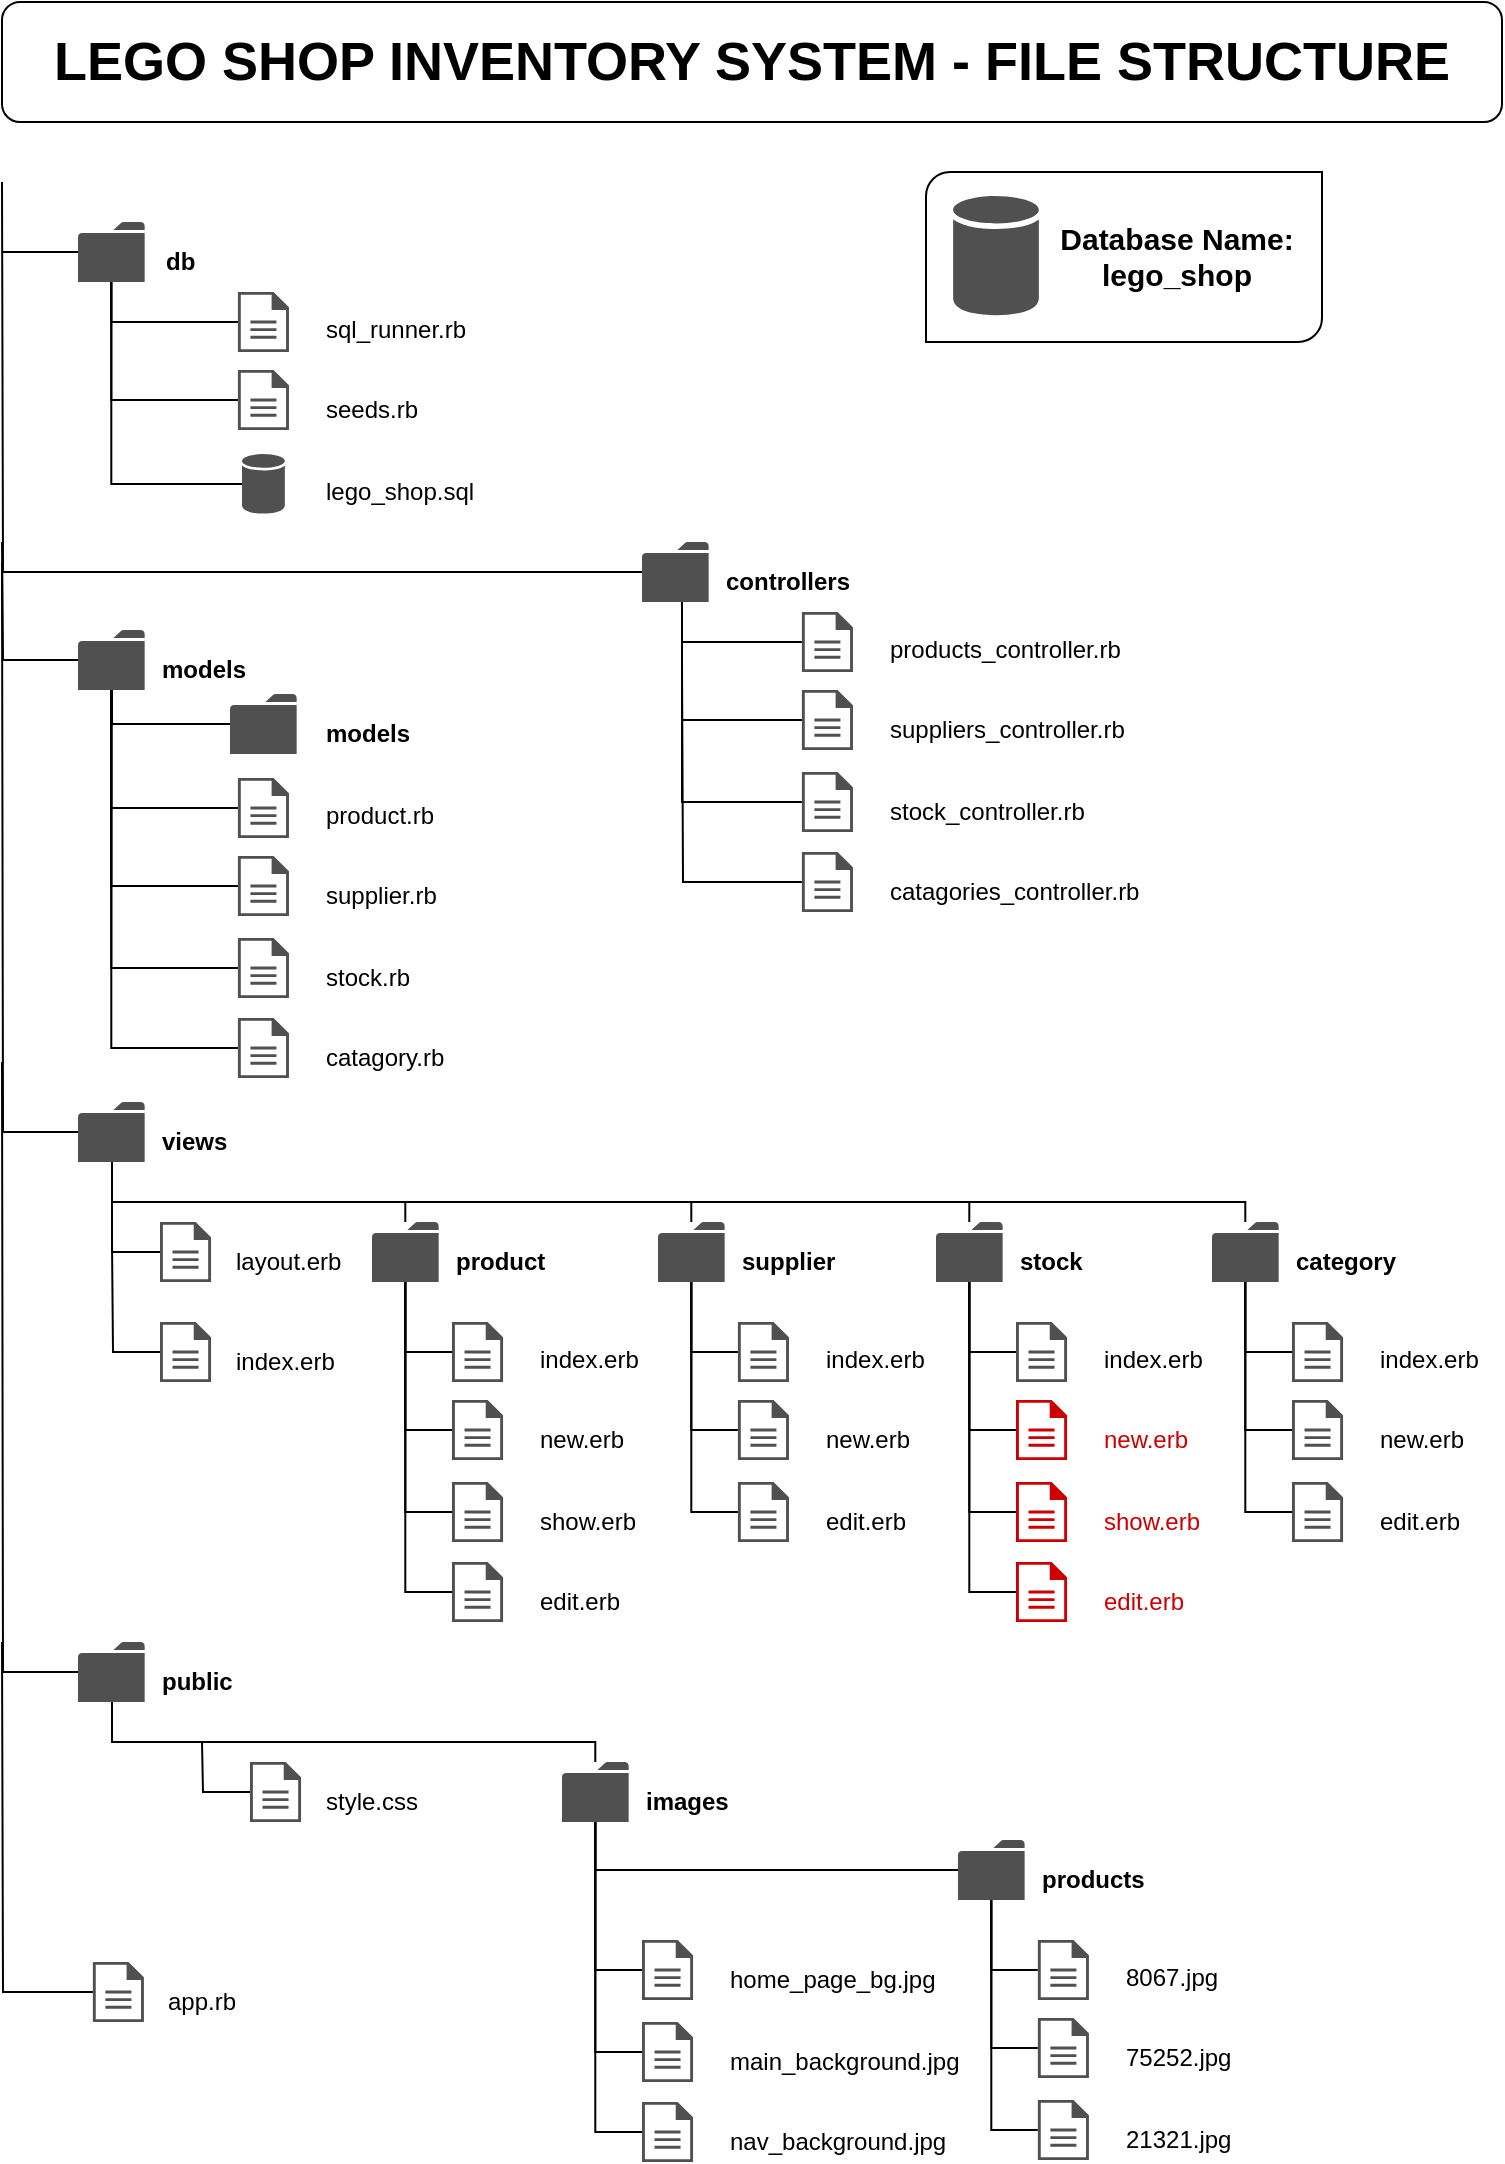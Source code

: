 <mxfile version="12.6.5" type="device"><diagram id="v8rBNVjmopXfBYbIV4TP" name="Page-1"><mxGraphModel dx="1455" dy="1115" grid="0" gridSize="10" guides="1" tooltips="1" connect="1" arrows="1" fold="1" page="1" pageScale="1" pageWidth="827" pageHeight="1169" math="0" shadow="0"><root><mxCell id="0"/><mxCell id="1" parent="0"/><mxCell id="3R7AHoxihgXOmaUus90_-4" value="" style="verticalLabelPosition=bottom;verticalAlign=top;html=1;shape=mxgraph.basic.diag_round_rect;dx=6;" parent="1" vertex="1"><mxGeometry x="502" y="125" width="198" height="85" as="geometry"/></mxCell><mxCell id="S5vk8qVzq4XI25cIZCju-1" value="&lt;b&gt;&lt;font style=&quot;font-size: 27px&quot;&gt;LEGO SHOP INVENTORY SYSTEM - FILE STRUCTURE&lt;/font&gt;&lt;/b&gt;" style="rounded=1;whiteSpace=wrap;html=1;" parent="1" vertex="1"><mxGeometry x="40" y="40" width="750" height="60" as="geometry"/></mxCell><mxCell id="S5vk8qVzq4XI25cIZCju-49" style="edgeStyle=orthogonalEdgeStyle;rounded=0;orthogonalLoop=1;jettySize=auto;html=1;startArrow=none;startFill=0;fontSize=12;endArrow=none;endFill=0;" parent="1" source="S5vk8qVzq4XI25cIZCju-4" edge="1"><mxGeometry relative="1" as="geometry"><mxPoint x="40" y="165" as="targetPoint"/></mxGeometry></mxCell><mxCell id="S5vk8qVzq4XI25cIZCju-4" value="" style="pointerEvents=1;shadow=0;dashed=0;html=1;strokeColor=none;fillColor=#505050;labelPosition=center;verticalLabelPosition=bottom;verticalAlign=top;outlineConnect=0;align=center;shape=mxgraph.office.concepts.folder;" parent="1" vertex="1"><mxGeometry x="78" y="150" width="33.33" height="30" as="geometry"/></mxCell><mxCell id="S5vk8qVzq4XI25cIZCju-51" style="edgeStyle=orthogonalEdgeStyle;rounded=0;orthogonalLoop=1;jettySize=auto;html=1;startArrow=none;startFill=0;endArrow=none;endFill=0;strokeColor=#000000;fontSize=12;" parent="1" source="S5vk8qVzq4XI25cIZCju-5" target="S5vk8qVzq4XI25cIZCju-4" edge="1"><mxGeometry relative="1" as="geometry"/></mxCell><mxCell id="S5vk8qVzq4XI25cIZCju-5" value="" style="pointerEvents=1;shadow=0;dashed=0;html=1;strokeColor=none;fillColor=#505050;labelPosition=center;verticalLabelPosition=bottom;verticalAlign=top;outlineConnect=0;align=center;shape=mxgraph.office.concepts.document;" parent="1" vertex="1"><mxGeometry x="157.95" y="185" width="25.53" height="30" as="geometry"/></mxCell><mxCell id="S5vk8qVzq4XI25cIZCju-53" style="edgeStyle=orthogonalEdgeStyle;rounded=0;orthogonalLoop=1;jettySize=auto;html=1;startArrow=none;startFill=0;endArrow=none;endFill=0;strokeColor=#000000;fontSize=12;" parent="1" source="S5vk8qVzq4XI25cIZCju-7" target="S5vk8qVzq4XI25cIZCju-4" edge="1"><mxGeometry relative="1" as="geometry"/></mxCell><mxCell id="S5vk8qVzq4XI25cIZCju-7" value="" style="shadow=0;dashed=0;html=1;strokeColor=none;fillColor=#505050;labelPosition=center;verticalLabelPosition=bottom;verticalAlign=top;outlineConnect=0;align=center;shape=mxgraph.office.databases.database;" parent="1" vertex="1"><mxGeometry x="160" y="266" width="21.43" height="30" as="geometry"/></mxCell><mxCell id="S5vk8qVzq4XI25cIZCju-10" value="&lt;font style=&quot;font-size: 12px;&quot;&gt;sql_runner.rb&lt;br style=&quot;font-size: 12px;&quot;&gt;&lt;/font&gt;" style="text;html=1;resizable=0;autosize=1;align=left;verticalAlign=middle;points=[];fillColor=none;strokeColor=none;rounded=0;fontSize=12;" parent="1" vertex="1"><mxGeometry x="200" y="194" width="90" height="20" as="geometry"/></mxCell><mxCell id="S5vk8qVzq4XI25cIZCju-52" style="edgeStyle=orthogonalEdgeStyle;rounded=0;orthogonalLoop=1;jettySize=auto;html=1;startArrow=none;startFill=0;endArrow=none;endFill=0;strokeColor=#000000;fontSize=12;" parent="1" source="S5vk8qVzq4XI25cIZCju-20" target="S5vk8qVzq4XI25cIZCju-4" edge="1"><mxGeometry relative="1" as="geometry"/></mxCell><mxCell id="S5vk8qVzq4XI25cIZCju-20" value="" style="pointerEvents=1;shadow=0;dashed=0;html=1;strokeColor=none;fillColor=#505050;labelPosition=center;verticalLabelPosition=bottom;verticalAlign=top;outlineConnect=0;align=center;shape=mxgraph.office.concepts.document;" parent="1" vertex="1"><mxGeometry x="157.95" y="224" width="25.53" height="30" as="geometry"/></mxCell><mxCell id="S5vk8qVzq4XI25cIZCju-21" value="&lt;font style=&quot;font-size: 12px&quot;&gt;seeds.rb&lt;br style=&quot;font-size: 12px&quot;&gt;&lt;/font&gt;" style="text;html=1;resizable=0;autosize=1;align=left;verticalAlign=middle;points=[];fillColor=none;strokeColor=none;rounded=0;fontSize=12;" parent="1" vertex="1"><mxGeometry x="200" y="234" width="60" height="20" as="geometry"/></mxCell><mxCell id="S5vk8qVzq4XI25cIZCju-23" value="&lt;font style=&quot;font-size: 12px&quot;&gt;lego_shop.sql&lt;br style=&quot;font-size: 12px&quot;&gt;&lt;/font&gt;" style="text;html=1;resizable=0;autosize=1;align=left;verticalAlign=middle;points=[];fillColor=none;strokeColor=none;rounded=0;fontSize=12;" parent="1" vertex="1"><mxGeometry x="200" y="275" width="90" height="20" as="geometry"/></mxCell><mxCell id="S5vk8qVzq4XI25cIZCju-50" style="edgeStyle=orthogonalEdgeStyle;rounded=0;orthogonalLoop=1;jettySize=auto;html=1;startArrow=none;startFill=0;fontSize=12;endArrow=none;endFill=0;" parent="1" source="S5vk8qVzq4XI25cIZCju-25" edge="1"><mxGeometry relative="1" as="geometry"><mxPoint x="40" y="130" as="targetPoint"/></mxGeometry></mxCell><mxCell id="S5vk8qVzq4XI25cIZCju-25" value="" style="pointerEvents=1;shadow=0;dashed=0;html=1;strokeColor=none;fillColor=#505050;labelPosition=center;verticalLabelPosition=bottom;verticalAlign=top;outlineConnect=0;align=center;shape=mxgraph.office.concepts.folder;" parent="1" vertex="1"><mxGeometry x="360" y="310" width="33.33" height="30" as="geometry"/></mxCell><mxCell id="S5vk8qVzq4XI25cIZCju-54" style="edgeStyle=orthogonalEdgeStyle;rounded=0;orthogonalLoop=1;jettySize=auto;html=1;entryX=0.6;entryY=1;entryDx=0;entryDy=0;entryPerimeter=0;startArrow=none;startFill=0;endArrow=none;endFill=0;strokeColor=#000000;fontSize=12;" parent="1" source="S5vk8qVzq4XI25cIZCju-26" target="S5vk8qVzq4XI25cIZCju-25" edge="1"><mxGeometry relative="1" as="geometry"/></mxCell><mxCell id="S5vk8qVzq4XI25cIZCju-26" value="" style="pointerEvents=1;shadow=0;dashed=0;html=1;strokeColor=none;fillColor=#505050;labelPosition=center;verticalLabelPosition=bottom;verticalAlign=top;outlineConnect=0;align=center;shape=mxgraph.office.concepts.document;" parent="1" vertex="1"><mxGeometry x="439.95" y="345" width="25.53" height="30" as="geometry"/></mxCell><mxCell id="S5vk8qVzq4XI25cIZCju-28" value="&lt;font style=&quot;font-size: 12px&quot;&gt;products_controller.rb&lt;br style=&quot;font-size: 12px&quot;&gt;&lt;/font&gt;" style="text;html=1;resizable=0;autosize=1;align=left;verticalAlign=middle;points=[];fillColor=none;strokeColor=none;rounded=0;fontSize=12;" parent="1" vertex="1"><mxGeometry x="482" y="354" width="130" height="20" as="geometry"/></mxCell><mxCell id="S5vk8qVzq4XI25cIZCju-56" value="" style="edgeStyle=orthogonalEdgeStyle;rounded=0;orthogonalLoop=1;jettySize=auto;html=1;startArrow=none;startFill=0;endArrow=none;endFill=0;strokeColor=#000000;fontSize=12;entryX=0.6;entryY=1;entryDx=0;entryDy=0;entryPerimeter=0;" parent="1" source="S5vk8qVzq4XI25cIZCju-29" target="S5vk8qVzq4XI25cIZCju-25" edge="1"><mxGeometry relative="1" as="geometry"><mxPoint x="359.95" y="399" as="targetPoint"/></mxGeometry></mxCell><mxCell id="S5vk8qVzq4XI25cIZCju-29" value="" style="pointerEvents=1;shadow=0;dashed=0;html=1;strokeColor=none;fillColor=#505050;labelPosition=center;verticalLabelPosition=bottom;verticalAlign=top;outlineConnect=0;align=center;shape=mxgraph.office.concepts.document;" parent="1" vertex="1"><mxGeometry x="439.95" y="384" width="25.53" height="30" as="geometry"/></mxCell><mxCell id="S5vk8qVzq4XI25cIZCju-30" value="&lt;font style=&quot;font-size: 12px&quot;&gt;suppliers_controller.rb&lt;br style=&quot;font-size: 12px&quot;&gt;&lt;/font&gt;" style="text;html=1;resizable=0;autosize=1;align=left;verticalAlign=middle;points=[];fillColor=none;strokeColor=none;rounded=0;fontSize=12;" parent="1" vertex="1"><mxGeometry x="482" y="394" width="130" height="20" as="geometry"/></mxCell><mxCell id="S5vk8qVzq4XI25cIZCju-32" value="&lt;font style=&quot;font-size: 12px&quot;&gt;db&lt;br style=&quot;font-size: 12px&quot;&gt;&lt;/font&gt;" style="text;html=1;resizable=0;autosize=1;align=left;verticalAlign=middle;points=[];fillColor=none;strokeColor=none;rounded=0;fontSize=12;fontStyle=1" parent="1" vertex="1"><mxGeometry x="120" y="160" width="30" height="20" as="geometry"/></mxCell><mxCell id="S5vk8qVzq4XI25cIZCju-33" value="&lt;font style=&quot;font-size: 12px&quot;&gt;controllers&lt;br style=&quot;font-size: 12px&quot;&gt;&lt;/font&gt;" style="text;html=1;resizable=0;autosize=1;align=left;verticalAlign=middle;points=[];fillColor=none;strokeColor=none;rounded=0;fontSize=12;fontStyle=1" parent="1" vertex="1"><mxGeometry x="400" y="320" width="80" height="20" as="geometry"/></mxCell><mxCell id="S5vk8qVzq4XI25cIZCju-57" style="edgeStyle=orthogonalEdgeStyle;rounded=0;orthogonalLoop=1;jettySize=auto;html=1;entryX=0.6;entryY=1;entryDx=0;entryDy=0;entryPerimeter=0;startArrow=none;startFill=0;endArrow=none;endFill=0;strokeColor=#000000;fontSize=12;" parent="1" source="S5vk8qVzq4XI25cIZCju-34" target="S5vk8qVzq4XI25cIZCju-25" edge="1"><mxGeometry relative="1" as="geometry"/></mxCell><mxCell id="S5vk8qVzq4XI25cIZCju-34" value="" style="pointerEvents=1;shadow=0;dashed=0;html=1;strokeColor=none;fillColor=#505050;labelPosition=center;verticalLabelPosition=bottom;verticalAlign=top;outlineConnect=0;align=center;shape=mxgraph.office.concepts.document;" parent="1" vertex="1"><mxGeometry x="439.95" y="425" width="25.53" height="30" as="geometry"/></mxCell><mxCell id="S5vk8qVzq4XI25cIZCju-35" value="&lt;font style=&quot;font-size: 12px&quot;&gt;stock_controller.rb&lt;br style=&quot;font-size: 12px&quot;&gt;&lt;/font&gt;" style="text;html=1;resizable=0;autosize=1;align=left;verticalAlign=middle;points=[];fillColor=none;strokeColor=none;rounded=0;fontSize=12;" parent="1" vertex="1"><mxGeometry x="482" y="435" width="110" height="20" as="geometry"/></mxCell><mxCell id="S5vk8qVzq4XI25cIZCju-58" style="edgeStyle=orthogonalEdgeStyle;rounded=0;orthogonalLoop=1;jettySize=auto;html=1;startArrow=none;startFill=0;endArrow=none;endFill=0;strokeColor=#000000;fontSize=12;" parent="1" source="S5vk8qVzq4XI25cIZCju-36" edge="1"><mxGeometry relative="1" as="geometry"><mxPoint x="380" y="370" as="targetPoint"/></mxGeometry></mxCell><mxCell id="S5vk8qVzq4XI25cIZCju-36" value="" style="pointerEvents=1;shadow=0;dashed=0;html=1;strokeColor=none;fillColor=#505050;labelPosition=center;verticalLabelPosition=bottom;verticalAlign=top;outlineConnect=0;align=center;shape=mxgraph.office.concepts.document;" parent="1" vertex="1"><mxGeometry x="439.95" y="465" width="25.53" height="30" as="geometry"/></mxCell><mxCell id="S5vk8qVzq4XI25cIZCju-37" value="&lt;font style=&quot;font-size: 12px&quot;&gt;catagories_controller.rb&lt;br style=&quot;font-size: 12px&quot;&gt;&lt;/font&gt;" style="text;html=1;resizable=0;autosize=1;align=left;verticalAlign=middle;points=[];fillColor=none;strokeColor=none;rounded=0;fontSize=12;" parent="1" vertex="1"><mxGeometry x="482" y="475" width="140" height="20" as="geometry"/></mxCell><mxCell id="S5vk8qVzq4XI25cIZCju-48" style="edgeStyle=orthogonalEdgeStyle;orthogonalLoop=1;jettySize=auto;html=1;fontSize=12;startArrow=none;startFill=0;strokeColor=#000000;rounded=0;endArrow=none;endFill=0;" parent="1" source="S5vk8qVzq4XI25cIZCju-38" edge="1"><mxGeometry relative="1" as="geometry"><mxPoint x="40" y="310" as="targetPoint"/></mxGeometry></mxCell><mxCell id="S5vk8qVzq4XI25cIZCju-38" value="" style="pointerEvents=1;shadow=0;dashed=0;html=1;strokeColor=none;fillColor=#505050;labelPosition=center;verticalLabelPosition=bottom;verticalAlign=top;outlineConnect=0;align=center;shape=mxgraph.office.concepts.folder;" parent="1" vertex="1"><mxGeometry x="78" y="354" width="33.33" height="30" as="geometry"/></mxCell><mxCell id="S5vk8qVzq4XI25cIZCju-59" style="edgeStyle=orthogonalEdgeStyle;rounded=0;orthogonalLoop=1;jettySize=auto;html=1;startArrow=none;startFill=0;endArrow=none;endFill=0;strokeColor=#000000;fontSize=12;" parent="1" source="S5vk8qVzq4XI25cIZCju-39" target="S5vk8qVzq4XI25cIZCju-38" edge="1"><mxGeometry relative="1" as="geometry"/></mxCell><mxCell id="S5vk8qVzq4XI25cIZCju-39" value="" style="pointerEvents=1;shadow=0;dashed=0;html=1;strokeColor=none;fillColor=#505050;labelPosition=center;verticalLabelPosition=bottom;verticalAlign=top;outlineConnect=0;align=center;shape=mxgraph.office.concepts.document;" parent="1" vertex="1"><mxGeometry x="157.95" y="428" width="25.53" height="30" as="geometry"/></mxCell><mxCell id="S5vk8qVzq4XI25cIZCju-40" value="&lt;font style=&quot;font-size: 12px&quot;&gt;product.rb&lt;br style=&quot;font-size: 12px&quot;&gt;&lt;/font&gt;" style="text;html=1;resizable=0;autosize=1;align=left;verticalAlign=middle;points=[];fillColor=none;strokeColor=none;rounded=0;fontSize=12;" parent="1" vertex="1"><mxGeometry x="200" y="437" width="70" height="20" as="geometry"/></mxCell><mxCell id="S5vk8qVzq4XI25cIZCju-60" style="edgeStyle=orthogonalEdgeStyle;rounded=0;orthogonalLoop=1;jettySize=auto;html=1;startArrow=none;startFill=0;endArrow=none;endFill=0;strokeColor=#000000;fontSize=12;" parent="1" source="S5vk8qVzq4XI25cIZCju-41" target="S5vk8qVzq4XI25cIZCju-38" edge="1"><mxGeometry relative="1" as="geometry"/></mxCell><mxCell id="S5vk8qVzq4XI25cIZCju-41" value="" style="pointerEvents=1;shadow=0;dashed=0;html=1;strokeColor=none;fillColor=#505050;labelPosition=center;verticalLabelPosition=bottom;verticalAlign=top;outlineConnect=0;align=center;shape=mxgraph.office.concepts.document;" parent="1" vertex="1"><mxGeometry x="157.95" y="467" width="25.53" height="30" as="geometry"/></mxCell><mxCell id="S5vk8qVzq4XI25cIZCju-42" value="&lt;font style=&quot;font-size: 12px&quot;&gt;supplier.rb&lt;br style=&quot;font-size: 12px&quot;&gt;&lt;/font&gt;" style="text;html=1;resizable=0;autosize=1;align=left;verticalAlign=middle;points=[];fillColor=none;strokeColor=none;rounded=0;fontSize=12;" parent="1" vertex="1"><mxGeometry x="200" y="477" width="70" height="20" as="geometry"/></mxCell><mxCell id="S5vk8qVzq4XI25cIZCju-43" value="&lt;font style=&quot;font-size: 12px&quot;&gt;models&lt;br style=&quot;font-size: 12px&quot;&gt;&lt;/font&gt;" style="text;html=1;resizable=0;autosize=1;align=left;verticalAlign=middle;points=[];fillColor=none;strokeColor=none;rounded=0;fontSize=12;fontStyle=1" parent="1" vertex="1"><mxGeometry x="118" y="364" width="60" height="20" as="geometry"/></mxCell><mxCell id="S5vk8qVzq4XI25cIZCju-61" style="edgeStyle=orthogonalEdgeStyle;rounded=0;orthogonalLoop=1;jettySize=auto;html=1;startArrow=none;startFill=0;endArrow=none;endFill=0;strokeColor=#000000;fontSize=12;" parent="1" source="S5vk8qVzq4XI25cIZCju-44" target="S5vk8qVzq4XI25cIZCju-38" edge="1"><mxGeometry relative="1" as="geometry"/></mxCell><mxCell id="S5vk8qVzq4XI25cIZCju-44" value="" style="pointerEvents=1;shadow=0;dashed=0;html=1;strokeColor=none;fillColor=#505050;labelPosition=center;verticalLabelPosition=bottom;verticalAlign=top;outlineConnect=0;align=center;shape=mxgraph.office.concepts.document;" parent="1" vertex="1"><mxGeometry x="157.95" y="508" width="25.53" height="30" as="geometry"/></mxCell><mxCell id="S5vk8qVzq4XI25cIZCju-45" value="&lt;font style=&quot;font-size: 12px&quot;&gt;stock.rb&lt;br style=&quot;font-size: 12px&quot;&gt;&lt;/font&gt;" style="text;html=1;resizable=0;autosize=1;align=left;verticalAlign=middle;points=[];fillColor=none;strokeColor=none;rounded=0;fontSize=12;" parent="1" vertex="1"><mxGeometry x="200" y="518" width="60" height="20" as="geometry"/></mxCell><mxCell id="S5vk8qVzq4XI25cIZCju-62" style="edgeStyle=orthogonalEdgeStyle;rounded=0;orthogonalLoop=1;jettySize=auto;html=1;startArrow=none;startFill=0;endArrow=none;endFill=0;strokeColor=#000000;fontSize=12;" parent="1" source="S5vk8qVzq4XI25cIZCju-46" target="S5vk8qVzq4XI25cIZCju-38" edge="1"><mxGeometry relative="1" as="geometry"/></mxCell><mxCell id="S5vk8qVzq4XI25cIZCju-46" value="" style="pointerEvents=1;shadow=0;dashed=0;html=1;strokeColor=none;fillColor=#505050;labelPosition=center;verticalLabelPosition=bottom;verticalAlign=top;outlineConnect=0;align=center;shape=mxgraph.office.concepts.document;" parent="1" vertex="1"><mxGeometry x="157.95" y="548" width="25.53" height="30" as="geometry"/></mxCell><mxCell id="S5vk8qVzq4XI25cIZCju-47" value="&lt;font style=&quot;font-size: 12px&quot;&gt;catagory.rb&lt;br style=&quot;font-size: 12px&quot;&gt;&lt;/font&gt;" style="text;html=1;resizable=0;autosize=1;align=left;verticalAlign=middle;points=[];fillColor=none;strokeColor=none;rounded=0;fontSize=12;" parent="1" vertex="1"><mxGeometry x="200" y="558" width="70" height="20" as="geometry"/></mxCell><mxCell id="S5vk8qVzq4XI25cIZCju-64" style="edgeStyle=orthogonalEdgeStyle;rounded=0;orthogonalLoop=1;jettySize=auto;html=1;startArrow=none;startFill=0;endArrow=none;endFill=0;strokeColor=#000000;fontSize=12;" parent="1" source="S5vk8qVzq4XI25cIZCju-63" edge="1"><mxGeometry relative="1" as="geometry"><mxPoint x="40" y="320" as="targetPoint"/></mxGeometry></mxCell><mxCell id="S5vk8qVzq4XI25cIZCju-63" value="" style="pointerEvents=1;shadow=0;dashed=0;html=1;strokeColor=none;fillColor=#505050;labelPosition=center;verticalLabelPosition=bottom;verticalAlign=top;outlineConnect=0;align=center;shape=mxgraph.office.concepts.folder;" parent="1" vertex="1"><mxGeometry x="78" y="590" width="33.33" height="30" as="geometry"/></mxCell><mxCell id="S5vk8qVzq4XI25cIZCju-66" value="&lt;font style=&quot;font-size: 12px&quot;&gt;views&lt;br style=&quot;font-size: 12px&quot;&gt;&lt;/font&gt;" style="text;html=1;resizable=0;autosize=1;align=left;verticalAlign=middle;points=[];fillColor=none;strokeColor=none;rounded=0;fontSize=12;fontStyle=1" parent="1" vertex="1"><mxGeometry x="118" y="600" width="50" height="20" as="geometry"/></mxCell><mxCell id="S5vk8qVzq4XI25cIZCju-69" value="&lt;font style=&quot;font-size: 12px&quot;&gt;layout.erb&lt;br style=&quot;font-size: 12px&quot;&gt;&lt;/font&gt;" style="text;html=1;resizable=0;autosize=1;align=left;verticalAlign=middle;points=[];fillColor=none;strokeColor=none;rounded=0;fontSize=12;fontStyle=0" parent="1" vertex="1"><mxGeometry x="155" y="660" width="70" height="20" as="geometry"/></mxCell><mxCell id="S5vk8qVzq4XI25cIZCju-77" style="edgeStyle=orthogonalEdgeStyle;rounded=0;orthogonalLoop=1;jettySize=auto;html=1;startArrow=none;startFill=0;endArrow=none;endFill=0;strokeColor=#000000;fontSize=12;" parent="1" source="S5vk8qVzq4XI25cIZCju-72" target="S5vk8qVzq4XI25cIZCju-63" edge="1"><mxGeometry relative="1" as="geometry"><Array as="points"><mxPoint x="242" y="640"/><mxPoint x="95" y="640"/></Array></mxGeometry></mxCell><mxCell id="S5vk8qVzq4XI25cIZCju-72" value="" style="pointerEvents=1;shadow=0;dashed=0;html=1;strokeColor=none;fillColor=#505050;labelPosition=center;verticalLabelPosition=bottom;verticalAlign=top;outlineConnect=0;align=center;shape=mxgraph.office.concepts.folder;" parent="1" vertex="1"><mxGeometry x="225" y="650" width="33.33" height="30" as="geometry"/></mxCell><mxCell id="S5vk8qVzq4XI25cIZCju-73" value="&lt;font style=&quot;font-size: 12px&quot;&gt;product&lt;br style=&quot;font-size: 12px&quot;&gt;&lt;/font&gt;" style="text;html=1;resizable=0;autosize=1;align=left;verticalAlign=middle;points=[];fillColor=none;strokeColor=none;rounded=0;fontSize=12;fontStyle=1" parent="1" vertex="1"><mxGeometry x="265" y="660" width="60" height="20" as="geometry"/></mxCell><mxCell id="S5vk8qVzq4XI25cIZCju-78" style="edgeStyle=orthogonalEdgeStyle;rounded=0;orthogonalLoop=1;jettySize=auto;html=1;startArrow=none;startFill=0;endArrow=none;endFill=0;strokeColor=#000000;fontSize=12;" parent="1" source="S5vk8qVzq4XI25cIZCju-74" target="S5vk8qVzq4XI25cIZCju-63" edge="1"><mxGeometry relative="1" as="geometry"><Array as="points"><mxPoint x="385" y="640"/><mxPoint x="95" y="640"/></Array></mxGeometry></mxCell><mxCell id="S5vk8qVzq4XI25cIZCju-74" value="" style="pointerEvents=1;shadow=0;dashed=0;html=1;strokeColor=none;fillColor=#505050;labelPosition=center;verticalLabelPosition=bottom;verticalAlign=top;outlineConnect=0;align=center;shape=mxgraph.office.concepts.folder;" parent="1" vertex="1"><mxGeometry x="368" y="650" width="33.33" height="30" as="geometry"/></mxCell><mxCell id="S5vk8qVzq4XI25cIZCju-75" value="&lt;font style=&quot;font-size: 12px&quot;&gt;supplier&lt;br style=&quot;font-size: 12px&quot;&gt;&lt;/font&gt;" style="text;html=1;resizable=0;autosize=1;align=left;verticalAlign=middle;points=[];fillColor=none;strokeColor=none;rounded=0;fontSize=12;fontStyle=1" parent="1" vertex="1"><mxGeometry x="408" y="660" width="60" height="20" as="geometry"/></mxCell><mxCell id="S5vk8qVzq4XI25cIZCju-92" style="edgeStyle=orthogonalEdgeStyle;rounded=0;orthogonalLoop=1;jettySize=auto;html=1;startArrow=none;startFill=0;endArrow=none;endFill=0;strokeColor=#000000;fontSize=12;" parent="1" source="S5vk8qVzq4XI25cIZCju-90" edge="1"><mxGeometry relative="1" as="geometry"><mxPoint x="383" y="640" as="targetPoint"/><Array as="points"><mxPoint x="524" y="640"/></Array></mxGeometry></mxCell><mxCell id="S5vk8qVzq4XI25cIZCju-90" value="" style="pointerEvents=1;shadow=0;dashed=0;html=1;strokeColor=none;fillColor=#505050;labelPosition=center;verticalLabelPosition=bottom;verticalAlign=top;outlineConnect=0;align=center;shape=mxgraph.office.concepts.folder;" parent="1" vertex="1"><mxGeometry x="507" y="650" width="33.33" height="30" as="geometry"/></mxCell><mxCell id="S5vk8qVzq4XI25cIZCju-91" value="&lt;font style=&quot;font-size: 12px&quot;&gt;stock&lt;br style=&quot;font-size: 12px&quot;&gt;&lt;/font&gt;" style="text;html=1;resizable=0;autosize=1;align=left;verticalAlign=middle;points=[];fillColor=none;strokeColor=none;rounded=0;fontSize=12;fontStyle=1" parent="1" vertex="1"><mxGeometry x="547" y="660" width="50" height="20" as="geometry"/></mxCell><mxCell id="S5vk8qVzq4XI25cIZCju-107" style="edgeStyle=orthogonalEdgeStyle;rounded=0;orthogonalLoop=1;jettySize=auto;html=1;startArrow=none;startFill=0;endArrow=none;endFill=0;strokeColor=#000000;fontSize=12;" parent="1" source="S5vk8qVzq4XI25cIZCju-93" edge="1" target="S5vk8qVzq4XI25cIZCju-63"><mxGeometry relative="1" as="geometry"><mxPoint x="140" y="640" as="targetPoint"/><Array as="points"><mxPoint x="95" y="665"/></Array></mxGeometry></mxCell><mxCell id="S5vk8qVzq4XI25cIZCju-93" value="" style="pointerEvents=1;shadow=0;dashed=0;html=1;strokeColor=none;fillColor=#505050;labelPosition=center;verticalLabelPosition=bottom;verticalAlign=top;outlineConnect=0;align=center;shape=mxgraph.office.concepts.document;" parent="1" vertex="1"><mxGeometry x="119" y="650" width="25.53" height="30" as="geometry"/></mxCell><mxCell id="S5vk8qVzq4XI25cIZCju-125" style="edgeStyle=orthogonalEdgeStyle;rounded=0;orthogonalLoop=1;jettySize=auto;html=1;startArrow=none;startFill=0;endArrow=none;endFill=0;strokeColor=#000000;fontSize=12;" parent="1" source="S5vk8qVzq4XI25cIZCju-94" target="S5vk8qVzq4XI25cIZCju-72" edge="1"><mxGeometry relative="1" as="geometry"/></mxCell><mxCell id="S5vk8qVzq4XI25cIZCju-94" value="" style="pointerEvents=1;shadow=0;dashed=0;html=1;strokeColor=none;fillColor=#505050;labelPosition=center;verticalLabelPosition=bottom;verticalAlign=top;outlineConnect=0;align=center;shape=mxgraph.office.concepts.document;" parent="1" vertex="1"><mxGeometry x="265" y="700" width="25.53" height="30" as="geometry"/></mxCell><mxCell id="S5vk8qVzq4XI25cIZCju-95" value="&lt;font style=&quot;font-size: 12px&quot;&gt;index.erb&lt;br style=&quot;font-size: 12px&quot;&gt;&lt;/font&gt;" style="text;html=1;resizable=0;autosize=1;align=left;verticalAlign=middle;points=[];fillColor=none;strokeColor=none;rounded=0;fontSize=12;" parent="1" vertex="1"><mxGeometry x="307.05" y="709" width="60" height="20" as="geometry"/></mxCell><mxCell id="S5vk8qVzq4XI25cIZCju-126" style="edgeStyle=orthogonalEdgeStyle;rounded=0;orthogonalLoop=1;jettySize=auto;html=1;startArrow=none;startFill=0;endArrow=none;endFill=0;strokeColor=#000000;fontSize=12;" parent="1" source="S5vk8qVzq4XI25cIZCju-96" target="S5vk8qVzq4XI25cIZCju-72" edge="1"><mxGeometry relative="1" as="geometry"/></mxCell><mxCell id="S5vk8qVzq4XI25cIZCju-96" value="" style="pointerEvents=1;shadow=0;dashed=0;html=1;strokeColor=none;fillColor=#505050;labelPosition=center;verticalLabelPosition=bottom;verticalAlign=top;outlineConnect=0;align=center;shape=mxgraph.office.concepts.document;" parent="1" vertex="1"><mxGeometry x="265" y="739" width="25.53" height="30" as="geometry"/></mxCell><mxCell id="S5vk8qVzq4XI25cIZCju-97" value="&lt;font style=&quot;font-size: 12px&quot;&gt;new.erb&lt;br style=&quot;font-size: 12px&quot;&gt;&lt;/font&gt;" style="text;html=1;resizable=0;autosize=1;align=left;verticalAlign=middle;points=[];fillColor=none;strokeColor=none;rounded=0;fontSize=12;" parent="1" vertex="1"><mxGeometry x="307.05" y="749" width="60" height="20" as="geometry"/></mxCell><mxCell id="S5vk8qVzq4XI25cIZCju-127" style="edgeStyle=orthogonalEdgeStyle;rounded=0;orthogonalLoop=1;jettySize=auto;html=1;startArrow=none;startFill=0;endArrow=none;endFill=0;strokeColor=#000000;fontSize=12;" parent="1" source="S5vk8qVzq4XI25cIZCju-98" target="S5vk8qVzq4XI25cIZCju-72" edge="1"><mxGeometry relative="1" as="geometry"/></mxCell><mxCell id="S5vk8qVzq4XI25cIZCju-98" value="" style="pointerEvents=1;shadow=0;dashed=0;html=1;strokeColor=none;fillColor=#505050;labelPosition=center;verticalLabelPosition=bottom;verticalAlign=top;outlineConnect=0;align=center;shape=mxgraph.office.concepts.document;" parent="1" vertex="1"><mxGeometry x="265" y="780" width="25.53" height="30" as="geometry"/></mxCell><mxCell id="S5vk8qVzq4XI25cIZCju-99" value="&lt;font style=&quot;font-size: 12px&quot;&gt;show.erb&lt;br style=&quot;font-size: 12px&quot;&gt;&lt;/font&gt;" style="text;html=1;resizable=0;autosize=1;align=left;verticalAlign=middle;points=[];fillColor=none;strokeColor=none;rounded=0;fontSize=12;" parent="1" vertex="1"><mxGeometry x="307.05" y="790" width="60" height="20" as="geometry"/></mxCell><mxCell id="S5vk8qVzq4XI25cIZCju-128" style="edgeStyle=orthogonalEdgeStyle;rounded=0;orthogonalLoop=1;jettySize=auto;html=1;startArrow=none;startFill=0;endArrow=none;endFill=0;strokeColor=#000000;fontSize=12;" parent="1" source="S5vk8qVzq4XI25cIZCju-100" target="S5vk8qVzq4XI25cIZCju-72" edge="1"><mxGeometry relative="1" as="geometry"/></mxCell><mxCell id="S5vk8qVzq4XI25cIZCju-100" value="" style="pointerEvents=1;shadow=0;dashed=0;html=1;strokeColor=none;fillColor=#505050;labelPosition=center;verticalLabelPosition=bottom;verticalAlign=top;outlineConnect=0;align=center;shape=mxgraph.office.concepts.document;" parent="1" vertex="1"><mxGeometry x="265" y="820" width="25.53" height="30" as="geometry"/></mxCell><mxCell id="S5vk8qVzq4XI25cIZCju-101" value="&lt;font style=&quot;font-size: 12px&quot;&gt;edit.erb&lt;br style=&quot;font-size: 12px&quot;&gt;&lt;/font&gt;" style="text;html=1;resizable=0;autosize=1;align=left;verticalAlign=middle;points=[];fillColor=none;strokeColor=none;rounded=0;fontSize=12;" parent="1" vertex="1"><mxGeometry x="307.05" y="830" width="60" height="20" as="geometry"/></mxCell><mxCell id="S5vk8qVzq4XI25cIZCju-105" value="&lt;font style=&quot;font-size: 12px&quot;&gt;index.erb&lt;br style=&quot;font-size: 12px&quot;&gt;&lt;/font&gt;" style="text;html=1;resizable=0;autosize=1;align=left;verticalAlign=middle;points=[];fillColor=none;strokeColor=none;rounded=0;fontSize=12;fontStyle=0" parent="1" vertex="1"><mxGeometry x="155" y="710" width="60" height="20" as="geometry"/></mxCell><mxCell id="S5vk8qVzq4XI25cIZCju-108" style="edgeStyle=orthogonalEdgeStyle;rounded=0;orthogonalLoop=1;jettySize=auto;html=1;startArrow=none;startFill=0;endArrow=none;endFill=0;strokeColor=#000000;fontSize=12;" parent="1" source="S5vk8qVzq4XI25cIZCju-106" edge="1"><mxGeometry relative="1" as="geometry"><mxPoint x="95" y="660" as="targetPoint"/></mxGeometry></mxCell><mxCell id="S5vk8qVzq4XI25cIZCju-106" value="" style="pointerEvents=1;shadow=0;dashed=0;html=1;strokeColor=none;fillColor=#505050;labelPosition=center;verticalLabelPosition=bottom;verticalAlign=top;outlineConnect=0;align=center;shape=mxgraph.office.concepts.document;" parent="1" vertex="1"><mxGeometry x="119" y="700" width="25.53" height="30" as="geometry"/></mxCell><mxCell id="S5vk8qVzq4XI25cIZCju-129" style="edgeStyle=orthogonalEdgeStyle;rounded=0;orthogonalLoop=1;jettySize=auto;html=1;startArrow=none;startFill=0;endArrow=none;endFill=0;strokeColor=#000000;fontSize=12;" parent="1" source="S5vk8qVzq4XI25cIZCju-109" target="S5vk8qVzq4XI25cIZCju-74" edge="1"><mxGeometry relative="1" as="geometry"/></mxCell><mxCell id="S5vk8qVzq4XI25cIZCju-109" value="" style="pointerEvents=1;shadow=0;dashed=0;html=1;strokeColor=none;fillColor=#505050;labelPosition=center;verticalLabelPosition=bottom;verticalAlign=top;outlineConnect=0;align=center;shape=mxgraph.office.concepts.document;" parent="1" vertex="1"><mxGeometry x="407.95" y="700" width="25.53" height="30" as="geometry"/></mxCell><mxCell id="S5vk8qVzq4XI25cIZCju-110" value="&lt;font style=&quot;font-size: 12px&quot;&gt;index.erb&lt;br style=&quot;font-size: 12px&quot;&gt;&lt;/font&gt;" style="text;html=1;resizable=0;autosize=1;align=left;verticalAlign=middle;points=[];fillColor=none;strokeColor=none;rounded=0;fontSize=12;" parent="1" vertex="1"><mxGeometry x="450" y="709" width="60" height="20" as="geometry"/></mxCell><mxCell id="S5vk8qVzq4XI25cIZCju-130" style="edgeStyle=orthogonalEdgeStyle;rounded=0;orthogonalLoop=1;jettySize=auto;html=1;startArrow=none;startFill=0;endArrow=none;endFill=0;strokeColor=#000000;fontSize=12;" parent="1" source="S5vk8qVzq4XI25cIZCju-111" target="S5vk8qVzq4XI25cIZCju-74" edge="1"><mxGeometry relative="1" as="geometry"/></mxCell><mxCell id="S5vk8qVzq4XI25cIZCju-111" value="" style="pointerEvents=1;shadow=0;dashed=0;html=1;strokeColor=none;fillColor=#505050;labelPosition=center;verticalLabelPosition=bottom;verticalAlign=top;outlineConnect=0;align=center;shape=mxgraph.office.concepts.document;" parent="1" vertex="1"><mxGeometry x="407.95" y="739" width="25.53" height="30" as="geometry"/></mxCell><mxCell id="S5vk8qVzq4XI25cIZCju-112" value="&lt;font style=&quot;font-size: 12px&quot;&gt;new.erb&lt;br style=&quot;font-size: 12px&quot;&gt;&lt;/font&gt;" style="text;html=1;resizable=0;autosize=1;align=left;verticalAlign=middle;points=[];fillColor=none;strokeColor=none;rounded=0;fontSize=12;" parent="1" vertex="1"><mxGeometry x="450" y="749" width="60" height="20" as="geometry"/></mxCell><mxCell id="S5vk8qVzq4XI25cIZCju-131" style="edgeStyle=orthogonalEdgeStyle;rounded=0;orthogonalLoop=1;jettySize=auto;html=1;startArrow=none;startFill=0;endArrow=none;endFill=0;strokeColor=#000000;fontSize=12;" parent="1" source="S5vk8qVzq4XI25cIZCju-113" target="S5vk8qVzq4XI25cIZCju-74" edge="1"><mxGeometry relative="1" as="geometry"/></mxCell><mxCell id="S5vk8qVzq4XI25cIZCju-113" value="" style="pointerEvents=1;shadow=0;dashed=0;html=1;strokeColor=none;fillColor=#505050;labelPosition=center;verticalLabelPosition=bottom;verticalAlign=top;outlineConnect=0;align=center;shape=mxgraph.office.concepts.document;" parent="1" vertex="1"><mxGeometry x="407.95" y="780" width="25.53" height="30" as="geometry"/></mxCell><mxCell id="S5vk8qVzq4XI25cIZCju-114" value="&lt;font style=&quot;font-size: 12px&quot;&gt;edit.erb&lt;br style=&quot;font-size: 12px&quot;&gt;&lt;/font&gt;" style="text;html=1;resizable=0;autosize=1;align=left;verticalAlign=middle;points=[];fillColor=none;strokeColor=none;rounded=0;fontSize=12;" parent="1" vertex="1"><mxGeometry x="450" y="790" width="60" height="20" as="geometry"/></mxCell><mxCell id="S5vk8qVzq4XI25cIZCju-133" style="edgeStyle=orthogonalEdgeStyle;rounded=0;orthogonalLoop=1;jettySize=auto;html=1;startArrow=none;startFill=0;endArrow=none;endFill=0;strokeColor=#000000;fontSize=12;" parent="1" source="S5vk8qVzq4XI25cIZCju-117" target="S5vk8qVzq4XI25cIZCju-90" edge="1"><mxGeometry relative="1" as="geometry"/></mxCell><mxCell id="S5vk8qVzq4XI25cIZCju-117" value="" style="pointerEvents=1;shadow=0;dashed=0;html=1;strokeColor=none;fillColor=#505050;labelPosition=center;verticalLabelPosition=bottom;verticalAlign=top;outlineConnect=0;align=center;shape=mxgraph.office.concepts.document;" parent="1" vertex="1"><mxGeometry x="547" y="700" width="25.53" height="30" as="geometry"/></mxCell><mxCell id="S5vk8qVzq4XI25cIZCju-118" value="&lt;font style=&quot;font-size: 12px&quot;&gt;index.erb&lt;br style=&quot;font-size: 12px&quot;&gt;&lt;/font&gt;" style="text;html=1;resizable=0;autosize=1;align=left;verticalAlign=middle;points=[];fillColor=none;strokeColor=none;rounded=0;fontSize=12;" parent="1" vertex="1"><mxGeometry x="589.05" y="709" width="60" height="20" as="geometry"/></mxCell><mxCell id="S5vk8qVzq4XI25cIZCju-134" style="edgeStyle=orthogonalEdgeStyle;rounded=0;orthogonalLoop=1;jettySize=auto;html=1;startArrow=none;startFill=0;endArrow=none;endFill=0;strokeColor=#000000;fontSize=12;" parent="1" source="S5vk8qVzq4XI25cIZCju-119" target="S5vk8qVzq4XI25cIZCju-90" edge="1"><mxGeometry relative="1" as="geometry"/></mxCell><mxCell id="S5vk8qVzq4XI25cIZCju-119" value="" style="pointerEvents=1;shadow=0;dashed=0;html=1;strokeColor=none;fillColor=#CC0000;labelPosition=center;verticalLabelPosition=bottom;verticalAlign=top;outlineConnect=0;align=center;shape=mxgraph.office.concepts.document;" parent="1" vertex="1"><mxGeometry x="547" y="739" width="25.53" height="30" as="geometry"/></mxCell><mxCell id="S5vk8qVzq4XI25cIZCju-120" value="&lt;font style=&quot;font-size: 12px&quot;&gt;new.erb&lt;br style=&quot;font-size: 12px&quot;&gt;&lt;/font&gt;" style="text;html=1;resizable=0;autosize=1;align=left;verticalAlign=middle;points=[];fillColor=none;strokeColor=none;rounded=0;fontSize=12;fontColor=#CC0000;" parent="1" vertex="1"><mxGeometry x="589.05" y="749" width="60" height="20" as="geometry"/></mxCell><mxCell id="S5vk8qVzq4XI25cIZCju-135" style="edgeStyle=orthogonalEdgeStyle;rounded=0;orthogonalLoop=1;jettySize=auto;html=1;startArrow=none;startFill=0;endArrow=none;endFill=0;strokeColor=#000000;fontSize=12;" parent="1" source="S5vk8qVzq4XI25cIZCju-121" target="S5vk8qVzq4XI25cIZCju-90" edge="1"><mxGeometry relative="1" as="geometry"/></mxCell><mxCell id="S5vk8qVzq4XI25cIZCju-121" value="" style="pointerEvents=1;shadow=0;dashed=0;html=1;strokeColor=none;fillColor=#CC0000;labelPosition=center;verticalLabelPosition=bottom;verticalAlign=top;outlineConnect=0;align=center;shape=mxgraph.office.concepts.document;" parent="1" vertex="1"><mxGeometry x="547" y="780" width="25.53" height="30" as="geometry"/></mxCell><mxCell id="S5vk8qVzq4XI25cIZCju-122" value="&lt;font style=&quot;font-size: 12px&quot;&gt;show.erb&lt;br style=&quot;font-size: 12px&quot;&gt;&lt;/font&gt;" style="text;html=1;resizable=0;autosize=1;align=left;verticalAlign=middle;points=[];fillColor=none;strokeColor=none;rounded=0;fontSize=12;fontColor=#CC0000;" parent="1" vertex="1"><mxGeometry x="589.05" y="790" width="60" height="20" as="geometry"/></mxCell><mxCell id="S5vk8qVzq4XI25cIZCju-136" style="edgeStyle=orthogonalEdgeStyle;rounded=0;orthogonalLoop=1;jettySize=auto;html=1;startArrow=none;startFill=0;endArrow=none;endFill=0;strokeColor=#000000;fontSize=12;" parent="1" source="S5vk8qVzq4XI25cIZCju-123" target="S5vk8qVzq4XI25cIZCju-90" edge="1"><mxGeometry relative="1" as="geometry"/></mxCell><mxCell id="S5vk8qVzq4XI25cIZCju-123" value="" style="pointerEvents=1;shadow=0;dashed=0;html=1;strokeColor=none;fillColor=#CC0000;labelPosition=center;verticalLabelPosition=bottom;verticalAlign=top;outlineConnect=0;align=center;shape=mxgraph.office.concepts.document;" parent="1" vertex="1"><mxGeometry x="547" y="820" width="25.53" height="30" as="geometry"/></mxCell><mxCell id="S5vk8qVzq4XI25cIZCju-124" value="&lt;font style=&quot;font-size: 12px&quot;&gt;edit.erb&lt;br style=&quot;font-size: 12px&quot;&gt;&lt;/font&gt;" style="text;html=1;resizable=0;autosize=1;align=left;verticalAlign=middle;points=[];fillColor=none;strokeColor=none;rounded=0;fontSize=12;fontColor=#CC0000;" parent="1" vertex="1"><mxGeometry x="589.05" y="830" width="60" height="20" as="geometry"/></mxCell><mxCell id="S5vk8qVzq4XI25cIZCju-190" style="edgeStyle=orthogonalEdgeStyle;rounded=0;orthogonalLoop=1;jettySize=auto;html=1;startArrow=none;startFill=0;endArrow=none;endFill=0;strokeColor=#000000;fontSize=12;" parent="1" source="S5vk8qVzq4XI25cIZCju-137" edge="1"><mxGeometry relative="1" as="geometry"><mxPoint x="40" y="570" as="targetPoint"/></mxGeometry></mxCell><mxCell id="S5vk8qVzq4XI25cIZCju-137" value="" style="pointerEvents=1;shadow=0;dashed=0;html=1;strokeColor=none;fillColor=#505050;labelPosition=center;verticalLabelPosition=bottom;verticalAlign=top;outlineConnect=0;align=center;shape=mxgraph.office.concepts.folder;" parent="1" vertex="1"><mxGeometry x="78" y="860" width="33.33" height="30" as="geometry"/></mxCell><mxCell id="S5vk8qVzq4XI25cIZCju-138" value="&lt;font style=&quot;font-size: 12px&quot;&gt;public&lt;br style=&quot;font-size: 12px&quot;&gt;&lt;/font&gt;" style="text;html=1;resizable=0;autosize=1;align=left;verticalAlign=middle;points=[];fillColor=none;strokeColor=none;rounded=0;fontSize=12;fontStyle=1" parent="1" vertex="1"><mxGeometry x="118" y="870" width="50" height="20" as="geometry"/></mxCell><mxCell id="S5vk8qVzq4XI25cIZCju-139" value="&lt;font style=&quot;font-size: 12px&quot;&gt;style.css&lt;br style=&quot;font-size: 12px&quot;&gt;&lt;/font&gt;" style="text;html=1;resizable=0;autosize=1;align=left;verticalAlign=middle;points=[];fillColor=none;strokeColor=none;rounded=0;fontSize=12;fontStyle=0" parent="1" vertex="1"><mxGeometry x="200" y="930" width="60" height="20" as="geometry"/></mxCell><mxCell id="S5vk8qVzq4XI25cIZCju-140" style="edgeStyle=orthogonalEdgeStyle;rounded=0;orthogonalLoop=1;jettySize=auto;html=1;startArrow=none;startFill=0;endArrow=none;endFill=0;strokeColor=#000000;fontSize=12;" parent="1" source="S5vk8qVzq4XI25cIZCju-141" target="S5vk8qVzq4XI25cIZCju-137" edge="1"><mxGeometry relative="1" as="geometry"><Array as="points"><mxPoint x="337" y="910"/><mxPoint x="95" y="910"/></Array></mxGeometry></mxCell><mxCell id="S5vk8qVzq4XI25cIZCju-141" value="" style="pointerEvents=1;shadow=0;dashed=0;html=1;strokeColor=none;fillColor=#505050;labelPosition=center;verticalLabelPosition=bottom;verticalAlign=top;outlineConnect=0;align=center;shape=mxgraph.office.concepts.folder;" parent="1" vertex="1"><mxGeometry x="320" y="920" width="33.33" height="30" as="geometry"/></mxCell><mxCell id="S5vk8qVzq4XI25cIZCju-142" value="&lt;font style=&quot;font-size: 12px&quot;&gt;images&lt;br style=&quot;font-size: 12px&quot;&gt;&lt;/font&gt;" style="text;html=1;resizable=0;autosize=1;align=left;verticalAlign=middle;points=[];fillColor=none;strokeColor=none;rounded=0;fontSize=12;fontStyle=1" parent="1" vertex="1"><mxGeometry x="360" y="930" width="60" height="20" as="geometry"/></mxCell><mxCell id="S5vk8qVzq4XI25cIZCju-192" style="edgeStyle=orthogonalEdgeStyle;rounded=0;orthogonalLoop=1;jettySize=auto;html=1;startArrow=none;startFill=0;endArrow=none;endFill=0;strokeColor=#000000;fontSize=12;" parent="1" source="S5vk8qVzq4XI25cIZCju-144" target="S5vk8qVzq4XI25cIZCju-141" edge="1"><mxGeometry relative="1" as="geometry"/></mxCell><mxCell id="S5vk8qVzq4XI25cIZCju-144" value="" style="pointerEvents=1;shadow=0;dashed=0;html=1;strokeColor=none;fillColor=#505050;labelPosition=center;verticalLabelPosition=bottom;verticalAlign=top;outlineConnect=0;align=center;shape=mxgraph.office.concepts.folder;" parent="1" vertex="1"><mxGeometry x="517.98" y="959" width="33.33" height="30" as="geometry"/></mxCell><mxCell id="S5vk8qVzq4XI25cIZCju-145" value="&lt;font style=&quot;font-size: 12px&quot;&gt;products&lt;br style=&quot;font-size: 12px&quot;&gt;&lt;/font&gt;" style="text;html=1;resizable=0;autosize=1;align=left;verticalAlign=middle;points=[];fillColor=none;strokeColor=none;rounded=0;fontSize=12;fontStyle=1" parent="1" vertex="1"><mxGeometry x="557.98" y="969" width="70" height="20" as="geometry"/></mxCell><mxCell id="S5vk8qVzq4XI25cIZCju-149" style="edgeStyle=orthogonalEdgeStyle;rounded=0;orthogonalLoop=1;jettySize=auto;html=1;startArrow=none;startFill=0;endArrow=none;endFill=0;strokeColor=#000000;fontSize=12;" parent="1" source="S5vk8qVzq4XI25cIZCju-150" edge="1"><mxGeometry relative="1" as="geometry"><mxPoint x="140" y="910" as="targetPoint"/></mxGeometry></mxCell><mxCell id="S5vk8qVzq4XI25cIZCju-150" value="" style="pointerEvents=1;shadow=0;dashed=0;html=1;strokeColor=none;fillColor=#505050;labelPosition=center;verticalLabelPosition=bottom;verticalAlign=top;outlineConnect=0;align=center;shape=mxgraph.office.concepts.document;" parent="1" vertex="1"><mxGeometry x="164" y="920" width="25.53" height="30" as="geometry"/></mxCell><mxCell id="S5vk8qVzq4XI25cIZCju-154" style="edgeStyle=orthogonalEdgeStyle;rounded=0;orthogonalLoop=1;jettySize=auto;html=1;startArrow=none;startFill=0;endArrow=none;endFill=0;strokeColor=#000000;fontSize=12;" parent="1" source="S5vk8qVzq4XI25cIZCju-155" target="S5vk8qVzq4XI25cIZCju-141" edge="1"><mxGeometry relative="1" as="geometry"/></mxCell><mxCell id="S5vk8qVzq4XI25cIZCju-155" value="" style="pointerEvents=1;shadow=0;dashed=0;html=1;strokeColor=none;fillColor=#505050;labelPosition=center;verticalLabelPosition=bottom;verticalAlign=top;outlineConnect=0;align=center;shape=mxgraph.office.concepts.document;" parent="1" vertex="1"><mxGeometry x="360" y="1009" width="25.53" height="30" as="geometry"/></mxCell><mxCell id="S5vk8qVzq4XI25cIZCju-156" value="&lt;font style=&quot;font-size: 12px&quot;&gt;home_page_bg.jpg&lt;br style=&quot;font-size: 12px&quot;&gt;&lt;/font&gt;" style="text;html=1;resizable=0;autosize=1;align=left;verticalAlign=middle;points=[];fillColor=none;strokeColor=none;rounded=0;fontSize=12;" parent="1" vertex="1"><mxGeometry x="402.05" y="1019" width="120" height="20" as="geometry"/></mxCell><mxCell id="S5vk8qVzq4XI25cIZCju-157" style="edgeStyle=orthogonalEdgeStyle;rounded=0;orthogonalLoop=1;jettySize=auto;html=1;startArrow=none;startFill=0;endArrow=none;endFill=0;strokeColor=#000000;fontSize=12;" parent="1" source="S5vk8qVzq4XI25cIZCju-158" target="S5vk8qVzq4XI25cIZCju-141" edge="1"><mxGeometry relative="1" as="geometry"/></mxCell><mxCell id="S5vk8qVzq4XI25cIZCju-158" value="" style="pointerEvents=1;shadow=0;dashed=0;html=1;strokeColor=none;fillColor=#505050;labelPosition=center;verticalLabelPosition=bottom;verticalAlign=top;outlineConnect=0;align=center;shape=mxgraph.office.concepts.document;" parent="1" vertex="1"><mxGeometry x="360" y="1050" width="25.53" height="30" as="geometry"/></mxCell><mxCell id="S5vk8qVzq4XI25cIZCju-159" value="&lt;font style=&quot;font-size: 12px&quot;&gt;main_background.jpg&lt;br style=&quot;font-size: 12px&quot;&gt;&lt;/font&gt;" style="text;html=1;resizable=0;autosize=1;align=left;verticalAlign=middle;points=[];fillColor=none;strokeColor=none;rounded=0;fontSize=12;" parent="1" vertex="1"><mxGeometry x="402.05" y="1060" width="130" height="20" as="geometry"/></mxCell><mxCell id="S5vk8qVzq4XI25cIZCju-160" style="edgeStyle=orthogonalEdgeStyle;rounded=0;orthogonalLoop=1;jettySize=auto;html=1;startArrow=none;startFill=0;endArrow=none;endFill=0;strokeColor=#000000;fontSize=12;" parent="1" source="S5vk8qVzq4XI25cIZCju-161" target="S5vk8qVzq4XI25cIZCju-141" edge="1"><mxGeometry relative="1" as="geometry"/></mxCell><mxCell id="S5vk8qVzq4XI25cIZCju-161" value="" style="pointerEvents=1;shadow=0;dashed=0;html=1;strokeColor=none;fillColor=#505050;labelPosition=center;verticalLabelPosition=bottom;verticalAlign=top;outlineConnect=0;align=center;shape=mxgraph.office.concepts.document;" parent="1" vertex="1"><mxGeometry x="360" y="1090" width="25.53" height="30" as="geometry"/></mxCell><mxCell id="S5vk8qVzq4XI25cIZCju-162" value="&lt;font style=&quot;font-size: 12px&quot;&gt;nav_background.jpg&lt;br style=&quot;font-size: 12px&quot;&gt;&lt;/font&gt;" style="text;html=1;resizable=0;autosize=1;align=left;verticalAlign=middle;points=[];fillColor=none;strokeColor=none;rounded=0;fontSize=12;" parent="1" vertex="1"><mxGeometry x="402.05" y="1100" width="120" height="20" as="geometry"/></mxCell><mxCell id="S5vk8qVzq4XI25cIZCju-166" style="edgeStyle=orthogonalEdgeStyle;rounded=0;orthogonalLoop=1;jettySize=auto;html=1;startArrow=none;startFill=0;endArrow=none;endFill=0;strokeColor=#000000;fontSize=12;" parent="1" source="S5vk8qVzq4XI25cIZCju-167" target="S5vk8qVzq4XI25cIZCju-144" edge="1"><mxGeometry relative="1" as="geometry"/></mxCell><mxCell id="S5vk8qVzq4XI25cIZCju-167" value="" style="pointerEvents=1;shadow=0;dashed=0;html=1;strokeColor=none;fillColor=#505050;labelPosition=center;verticalLabelPosition=bottom;verticalAlign=top;outlineConnect=0;align=center;shape=mxgraph.office.concepts.document;" parent="1" vertex="1"><mxGeometry x="557.93" y="1009" width="25.53" height="30" as="geometry"/></mxCell><mxCell id="S5vk8qVzq4XI25cIZCju-168" value="&lt;font style=&quot;font-size: 12px&quot;&gt;8067.jpg&lt;br style=&quot;font-size: 12px&quot;&gt;&lt;/font&gt;" style="text;html=1;resizable=0;autosize=1;align=left;verticalAlign=middle;points=[];fillColor=none;strokeColor=none;rounded=0;fontSize=12;" parent="1" vertex="1"><mxGeometry x="599.98" y="1018" width="60" height="20" as="geometry"/></mxCell><mxCell id="S5vk8qVzq4XI25cIZCju-169" style="edgeStyle=orthogonalEdgeStyle;rounded=0;orthogonalLoop=1;jettySize=auto;html=1;startArrow=none;startFill=0;endArrow=none;endFill=0;strokeColor=#000000;fontSize=12;" parent="1" source="S5vk8qVzq4XI25cIZCju-170" target="S5vk8qVzq4XI25cIZCju-144" edge="1"><mxGeometry relative="1" as="geometry"/></mxCell><mxCell id="S5vk8qVzq4XI25cIZCju-170" value="" style="pointerEvents=1;shadow=0;dashed=0;html=1;strokeColor=none;fillColor=#505050;labelPosition=center;verticalLabelPosition=bottom;verticalAlign=top;outlineConnect=0;align=center;shape=mxgraph.office.concepts.document;" parent="1" vertex="1"><mxGeometry x="557.93" y="1048" width="25.53" height="30" as="geometry"/></mxCell><mxCell id="S5vk8qVzq4XI25cIZCju-171" value="&lt;font style=&quot;font-size: 12px&quot;&gt;75252.jpg&lt;br style=&quot;font-size: 12px&quot;&gt;&lt;/font&gt;" style="text;html=1;resizable=0;autosize=1;align=left;verticalAlign=middle;points=[];fillColor=none;strokeColor=none;rounded=0;fontSize=12;" parent="1" vertex="1"><mxGeometry x="599.98" y="1058" width="70" height="20" as="geometry"/></mxCell><mxCell id="S5vk8qVzq4XI25cIZCju-172" style="edgeStyle=orthogonalEdgeStyle;rounded=0;orthogonalLoop=1;jettySize=auto;html=1;startArrow=none;startFill=0;endArrow=none;endFill=0;strokeColor=#000000;fontSize=12;" parent="1" source="S5vk8qVzq4XI25cIZCju-173" target="S5vk8qVzq4XI25cIZCju-144" edge="1"><mxGeometry relative="1" as="geometry"/></mxCell><mxCell id="S5vk8qVzq4XI25cIZCju-173" value="" style="pointerEvents=1;shadow=0;dashed=0;html=1;strokeColor=none;fillColor=#505050;labelPosition=center;verticalLabelPosition=bottom;verticalAlign=top;outlineConnect=0;align=center;shape=mxgraph.office.concepts.document;" parent="1" vertex="1"><mxGeometry x="557.93" y="1089" width="25.53" height="30" as="geometry"/></mxCell><mxCell id="S5vk8qVzq4XI25cIZCju-174" value="&lt;font style=&quot;font-size: 12px&quot;&gt;21321.jpg&lt;br style=&quot;font-size: 12px&quot;&gt;&lt;/font&gt;" style="text;html=1;resizable=0;autosize=1;align=left;verticalAlign=middle;points=[];fillColor=none;strokeColor=none;rounded=0;fontSize=12;" parent="1" vertex="1"><mxGeometry x="599.98" y="1099" width="70" height="20" as="geometry"/></mxCell><mxCell id="3R7AHoxihgXOmaUus90_-1" value="" style="shadow=0;dashed=0;html=1;strokeColor=none;fillColor=#505050;labelPosition=center;verticalLabelPosition=bottom;verticalAlign=top;outlineConnect=0;align=center;shape=mxgraph.office.databases.database;" parent="1" vertex="1"><mxGeometry x="515.57" y="137" width="42.86" height="60" as="geometry"/></mxCell><mxCell id="3R7AHoxihgXOmaUus90_-5" value="&lt;b style=&quot;font-size: 15px&quot;&gt;Database Name:&lt;br&gt;lego_shop&lt;/b&gt;" style="text;html=1;align=center;verticalAlign=middle;resizable=0;points=[];autosize=1;" parent="1" vertex="1"><mxGeometry x="562" y="147" width="130" height="40" as="geometry"/></mxCell><mxCell id="rfcc2626Mb-IflnCoqzU-4" style="edgeStyle=orthogonalEdgeStyle;rounded=0;orthogonalLoop=1;jettySize=auto;html=1;endArrow=none;endFill=0;" edge="1" parent="1" source="rfcc2626Mb-IflnCoqzU-1" target="S5vk8qVzq4XI25cIZCju-38"><mxGeometry relative="1" as="geometry"><Array as="points"><mxPoint x="95" y="401"/></Array></mxGeometry></mxCell><mxCell id="rfcc2626Mb-IflnCoqzU-1" value="" style="pointerEvents=1;shadow=0;dashed=0;html=1;strokeColor=none;fillColor=#505050;labelPosition=center;verticalLabelPosition=bottom;verticalAlign=top;outlineConnect=0;align=center;shape=mxgraph.office.concepts.folder;" vertex="1" parent="1"><mxGeometry x="154" y="386" width="33.33" height="30" as="geometry"/></mxCell><mxCell id="rfcc2626Mb-IflnCoqzU-2" value="&lt;font style=&quot;font-size: 12px&quot;&gt;models&lt;br style=&quot;font-size: 12px&quot;&gt;&lt;/font&gt;" style="text;html=1;resizable=0;autosize=1;align=left;verticalAlign=middle;points=[];fillColor=none;strokeColor=none;rounded=0;fontSize=12;fontStyle=1" vertex="1" parent="1"><mxGeometry x="200" y="396" width="60" height="20" as="geometry"/></mxCell><mxCell id="rfcc2626Mb-IflnCoqzU-21" style="edgeStyle=orthogonalEdgeStyle;rounded=0;orthogonalLoop=1;jettySize=auto;html=1;endArrow=none;endFill=0;" edge="1" parent="1" source="rfcc2626Mb-IflnCoqzU-7"><mxGeometry relative="1" as="geometry"><mxPoint x="520" y="640" as="targetPoint"/><Array as="points"><mxPoint x="662" y="640"/></Array></mxGeometry></mxCell><mxCell id="rfcc2626Mb-IflnCoqzU-7" value="" style="pointerEvents=1;shadow=0;dashed=0;html=1;strokeColor=none;fillColor=#505050;labelPosition=center;verticalLabelPosition=bottom;verticalAlign=top;outlineConnect=0;align=center;shape=mxgraph.office.concepts.folder;" vertex="1" parent="1"><mxGeometry x="645" y="650" width="33.33" height="30" as="geometry"/></mxCell><mxCell id="rfcc2626Mb-IflnCoqzU-8" value="&lt;font style=&quot;font-size: 12px&quot;&gt;category&lt;br style=&quot;font-size: 12px&quot;&gt;&lt;/font&gt;" style="text;html=1;resizable=0;autosize=1;align=left;verticalAlign=middle;points=[];fillColor=none;strokeColor=none;rounded=0;fontSize=12;fontStyle=1" vertex="1" parent="1"><mxGeometry x="685" y="660" width="70" height="20" as="geometry"/></mxCell><mxCell id="rfcc2626Mb-IflnCoqzU-9" style="edgeStyle=orthogonalEdgeStyle;rounded=0;orthogonalLoop=1;jettySize=auto;html=1;startArrow=none;startFill=0;endArrow=none;endFill=0;strokeColor=#000000;fontSize=12;" edge="1" parent="1" source="rfcc2626Mb-IflnCoqzU-10" target="rfcc2626Mb-IflnCoqzU-7"><mxGeometry relative="1" as="geometry"/></mxCell><mxCell id="rfcc2626Mb-IflnCoqzU-10" value="" style="pointerEvents=1;shadow=0;dashed=0;html=1;strokeColor=none;fillColor=#505050;labelPosition=center;verticalLabelPosition=bottom;verticalAlign=top;outlineConnect=0;align=center;shape=mxgraph.office.concepts.document;" vertex="1" parent="1"><mxGeometry x="685" y="700" width="25.53" height="30" as="geometry"/></mxCell><mxCell id="rfcc2626Mb-IflnCoqzU-11" value="&lt;font style=&quot;font-size: 12px&quot;&gt;index.erb&lt;br style=&quot;font-size: 12px&quot;&gt;&lt;/font&gt;" style="text;html=1;resizable=0;autosize=1;align=left;verticalAlign=middle;points=[];fillColor=none;strokeColor=none;rounded=0;fontSize=12;" vertex="1" parent="1"><mxGeometry x="727.05" y="709" width="60" height="20" as="geometry"/></mxCell><mxCell id="rfcc2626Mb-IflnCoqzU-12" style="edgeStyle=orthogonalEdgeStyle;rounded=0;orthogonalLoop=1;jettySize=auto;html=1;startArrow=none;startFill=0;endArrow=none;endFill=0;strokeColor=#000000;fontSize=12;" edge="1" parent="1" source="rfcc2626Mb-IflnCoqzU-13" target="rfcc2626Mb-IflnCoqzU-7"><mxGeometry relative="1" as="geometry"/></mxCell><mxCell id="rfcc2626Mb-IflnCoqzU-13" value="" style="pointerEvents=1;shadow=0;dashed=0;html=1;strokeColor=none;fillColor=#505050;labelPosition=center;verticalLabelPosition=bottom;verticalAlign=top;outlineConnect=0;align=center;shape=mxgraph.office.concepts.document;" vertex="1" parent="1"><mxGeometry x="685" y="739" width="25.53" height="30" as="geometry"/></mxCell><mxCell id="rfcc2626Mb-IflnCoqzU-14" value="&lt;font style=&quot;font-size: 12px&quot;&gt;new.erb&lt;br style=&quot;font-size: 12px&quot;&gt;&lt;/font&gt;" style="text;html=1;resizable=0;autosize=1;align=left;verticalAlign=middle;points=[];fillColor=none;strokeColor=none;rounded=0;fontSize=12;" vertex="1" parent="1"><mxGeometry x="727.05" y="749" width="60" height="20" as="geometry"/></mxCell><mxCell id="rfcc2626Mb-IflnCoqzU-15" style="edgeStyle=orthogonalEdgeStyle;rounded=0;orthogonalLoop=1;jettySize=auto;html=1;startArrow=none;startFill=0;endArrow=none;endFill=0;strokeColor=#000000;fontSize=12;" edge="1" parent="1" source="rfcc2626Mb-IflnCoqzU-16" target="rfcc2626Mb-IflnCoqzU-7"><mxGeometry relative="1" as="geometry"/></mxCell><mxCell id="rfcc2626Mb-IflnCoqzU-16" value="" style="pointerEvents=1;shadow=0;dashed=0;html=1;strokeColor=none;fillColor=#505050;labelPosition=center;verticalLabelPosition=bottom;verticalAlign=top;outlineConnect=0;align=center;shape=mxgraph.office.concepts.document;" vertex="1" parent="1"><mxGeometry x="685" y="780" width="25.53" height="30" as="geometry"/></mxCell><mxCell id="rfcc2626Mb-IflnCoqzU-17" value="&lt;font style=&quot;font-size: 12px&quot;&gt;edit.erb&lt;br style=&quot;font-size: 12px&quot;&gt;&lt;/font&gt;" style="text;html=1;resizable=0;autosize=1;align=left;verticalAlign=middle;points=[];fillColor=none;strokeColor=none;rounded=0;fontSize=12;" vertex="1" parent="1"><mxGeometry x="727.05" y="790" width="60" height="20" as="geometry"/></mxCell><mxCell id="rfcc2626Mb-IflnCoqzU-22" value="&lt;font style=&quot;font-size: 12px&quot;&gt;app.rb&lt;br style=&quot;font-size: 12px&quot;&gt;&lt;/font&gt;" style="text;html=1;resizable=0;autosize=1;align=left;verticalAlign=middle;points=[];fillColor=none;strokeColor=none;rounded=0;fontSize=12;fontStyle=0" vertex="1" parent="1"><mxGeometry x="121.43" y="1030" width="50" height="20" as="geometry"/></mxCell><mxCell id="rfcc2626Mb-IflnCoqzU-24" style="edgeStyle=orthogonalEdgeStyle;rounded=0;orthogonalLoop=1;jettySize=auto;html=1;endArrow=none;endFill=0;fontColor=#CC0000;" edge="1" parent="1" source="rfcc2626Mb-IflnCoqzU-23"><mxGeometry relative="1" as="geometry"><mxPoint x="40" y="860" as="targetPoint"/></mxGeometry></mxCell><mxCell id="rfcc2626Mb-IflnCoqzU-23" value="" style="pointerEvents=1;shadow=0;dashed=0;html=1;strokeColor=none;fillColor=#505050;labelPosition=center;verticalLabelPosition=bottom;verticalAlign=top;outlineConnect=0;align=center;shape=mxgraph.office.concepts.document;" vertex="1" parent="1"><mxGeometry x="85.43" y="1020" width="25.53" height="30" as="geometry"/></mxCell></root></mxGraphModel></diagram></mxfile>